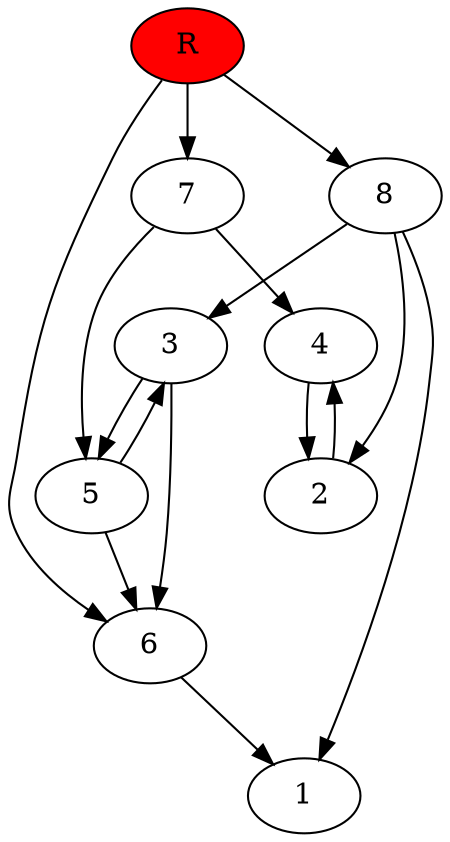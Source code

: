digraph prb498 {
	1
	2
	3
	4
	5
	6
	7
	8
	R [fillcolor="#ff0000" style=filled]
	2 -> 4
	3 -> 5
	3 -> 6
	4 -> 2
	5 -> 3
	5 -> 6
	6 -> 1
	7 -> 4
	7 -> 5
	8 -> 1
	8 -> 2
	8 -> 3
	R -> 6
	R -> 7
	R -> 8
}
